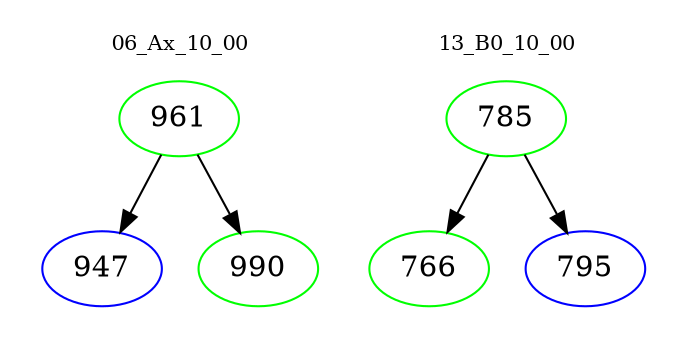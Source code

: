 digraph{
subgraph cluster_0 {
color = white
label = "06_Ax_10_00";
fontsize=10;
T0_961 [label="961", color="green"]
T0_961 -> T0_947 [color="black"]
T0_947 [label="947", color="blue"]
T0_961 -> T0_990 [color="black"]
T0_990 [label="990", color="green"]
}
subgraph cluster_1 {
color = white
label = "13_B0_10_00";
fontsize=10;
T1_785 [label="785", color="green"]
T1_785 -> T1_766 [color="black"]
T1_766 [label="766", color="green"]
T1_785 -> T1_795 [color="black"]
T1_795 [label="795", color="blue"]
}
}
